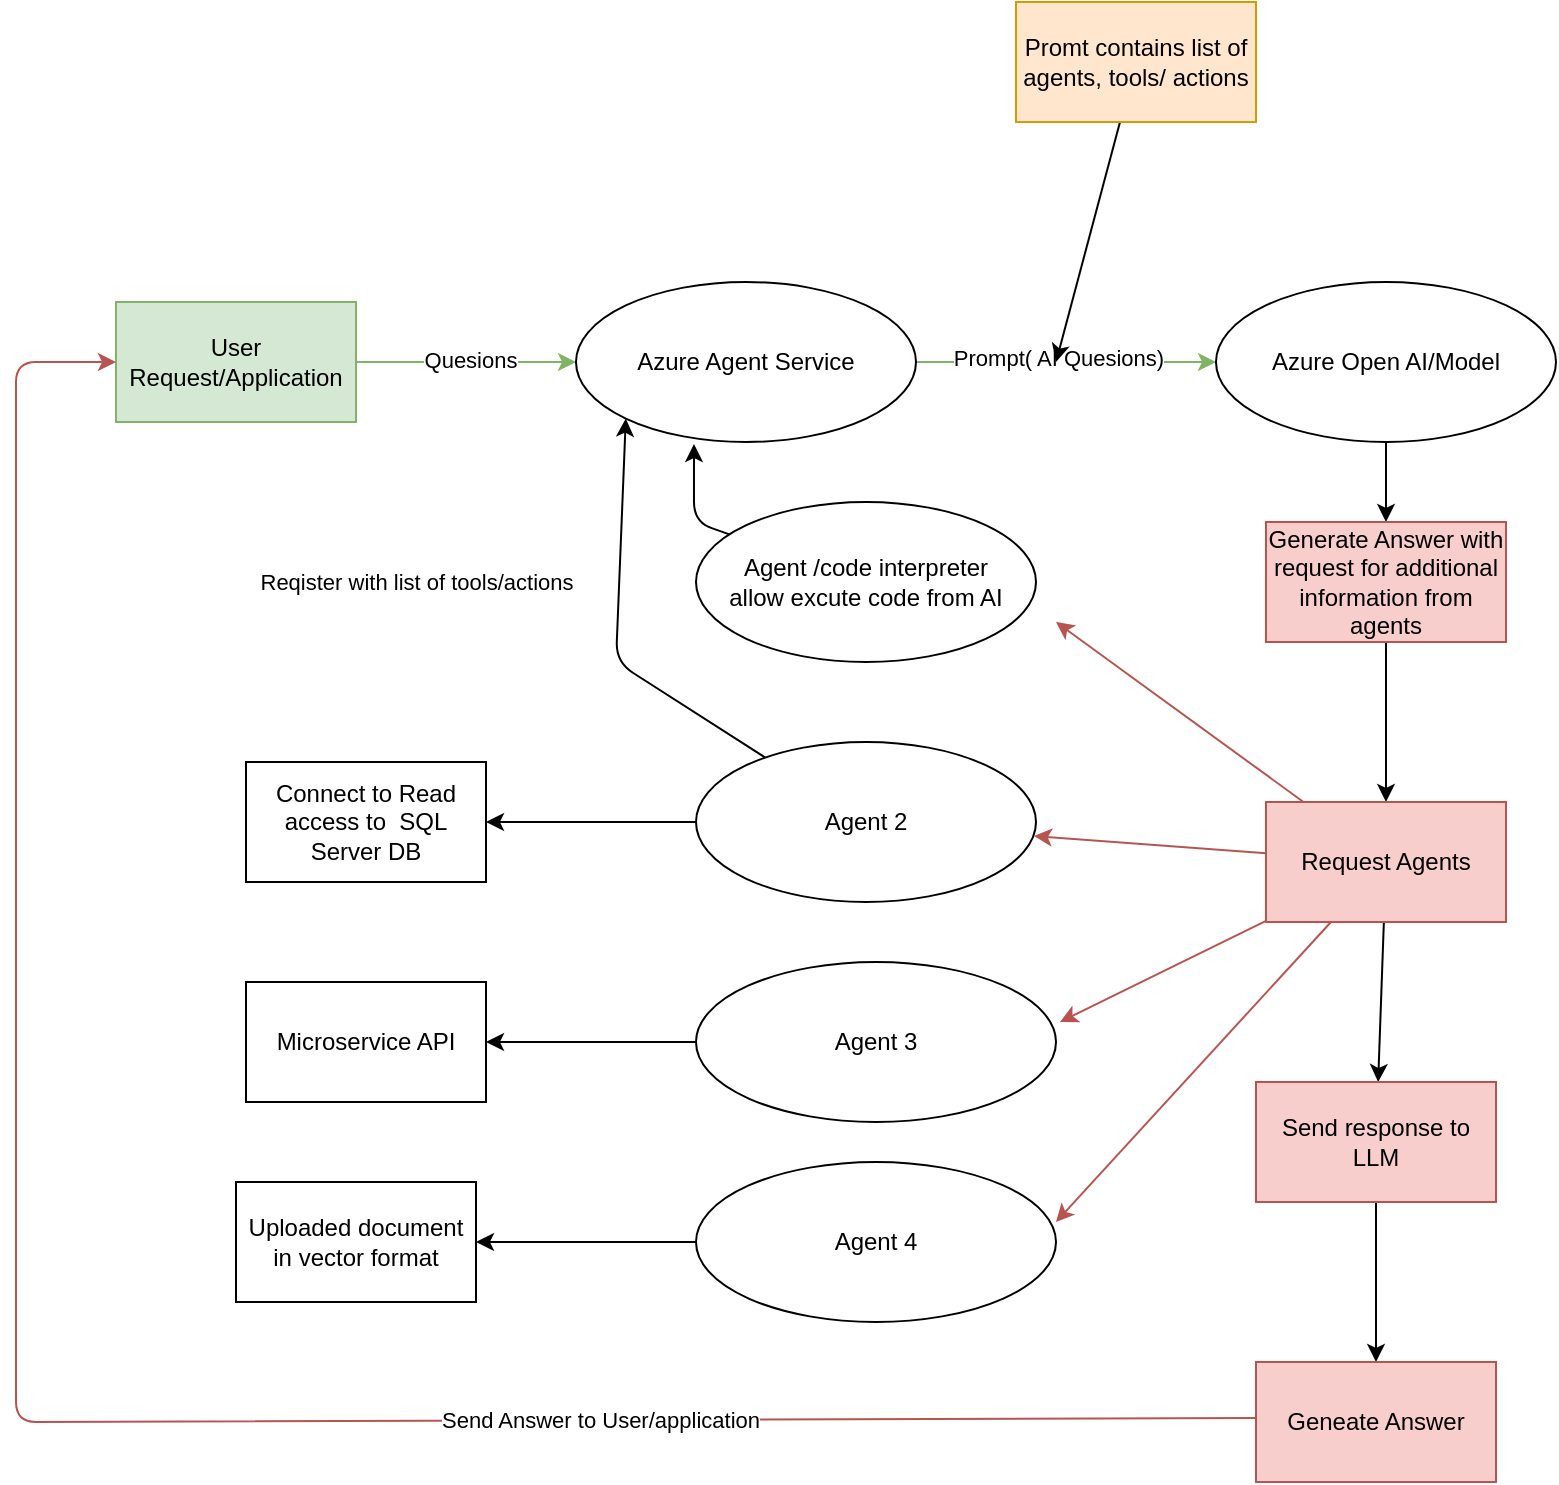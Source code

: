 <mxfile>
    <diagram id="aNoRJjHvZNfcnz8kLHEr" name="Page-1">
        <mxGraphModel dx="961" dy="702" grid="1" gridSize="10" guides="1" tooltips="1" connect="1" arrows="1" fold="1" page="1" pageScale="1" pageWidth="850" pageHeight="1100" math="0" shadow="0">
            <root>
                <mxCell id="0"/>
                <mxCell id="1" parent="0"/>
                <mxCell id="4" value="" style="edgeStyle=none;html=1;fillColor=#d5e8d4;strokeColor=#82b366;" edge="1" parent="1" source="2" target="3">
                    <mxGeometry relative="1" as="geometry"/>
                </mxCell>
                <mxCell id="8" value="Quesions" style="edgeLabel;html=1;align=center;verticalAlign=middle;resizable=0;points=[];" vertex="1" connectable="0" parent="4">
                    <mxGeometry x="0.04" y="1" relative="1" as="geometry">
                        <mxPoint as="offset"/>
                    </mxGeometry>
                </mxCell>
                <mxCell id="2" value="User Request/Application" style="rounded=0;whiteSpace=wrap;html=1;fillColor=#d5e8d4;strokeColor=#82b366;" vertex="1" parent="1">
                    <mxGeometry x="80" y="180" width="120" height="60" as="geometry"/>
                </mxCell>
                <mxCell id="6" value="" style="edgeStyle=none;html=1;fillColor=#d5e8d4;strokeColor=#82b366;" edge="1" parent="1" source="3" target="5">
                    <mxGeometry relative="1" as="geometry"/>
                </mxCell>
                <mxCell id="9" value="Prompt( AI Quesions)" style="edgeLabel;html=1;align=center;verticalAlign=middle;resizable=0;points=[];" vertex="1" connectable="0" parent="6">
                    <mxGeometry x="-0.062" y="2" relative="1" as="geometry">
                        <mxPoint as="offset"/>
                    </mxGeometry>
                </mxCell>
                <mxCell id="3" value="Azure Agent Service" style="ellipse;whiteSpace=wrap;html=1;rounded=0;" vertex="1" parent="1">
                    <mxGeometry x="310" y="170" width="170" height="80" as="geometry"/>
                </mxCell>
                <mxCell id="25" value="" style="edgeStyle=none;html=1;" edge="1" parent="1" source="5" target="24">
                    <mxGeometry relative="1" as="geometry"/>
                </mxCell>
                <mxCell id="5" value="Azure Open AI/Model" style="ellipse;whiteSpace=wrap;html=1;rounded=0;" vertex="1" parent="1">
                    <mxGeometry x="630" y="170" width="170" height="80" as="geometry"/>
                </mxCell>
                <mxCell id="10" value="Agent /code interpreter&lt;br&gt;allow excute code from AI" style="ellipse;whiteSpace=wrap;html=1;rounded=0;" vertex="1" parent="1">
                    <mxGeometry x="370" y="280" width="170" height="80" as="geometry"/>
                </mxCell>
                <mxCell id="21" style="edgeStyle=none;html=1;entryX=0;entryY=1;entryDx=0;entryDy=0;" edge="1" parent="1" source="12" target="3">
                    <mxGeometry relative="1" as="geometry">
                        <Array as="points">
                            <mxPoint x="330" y="360"/>
                        </Array>
                    </mxGeometry>
                </mxCell>
                <mxCell id="29" value="" style="edgeStyle=none;html=1;" edge="1" parent="1" source="12" target="28">
                    <mxGeometry relative="1" as="geometry"/>
                </mxCell>
                <mxCell id="12" value="Agent 2" style="ellipse;whiteSpace=wrap;html=1;rounded=0;" vertex="1" parent="1">
                    <mxGeometry x="370" y="400" width="170" height="80" as="geometry"/>
                </mxCell>
                <mxCell id="16" style="edgeStyle=none;html=1;" edge="1" parent="1" source="15">
                    <mxGeometry relative="1" as="geometry">
                        <mxPoint x="550" y="210" as="targetPoint"/>
                    </mxGeometry>
                </mxCell>
                <mxCell id="15" value="Promt contains list of agents, tools/ actions" style="rounded=0;whiteSpace=wrap;html=1;fillColor=#ffe6cc;strokeColor=#d79b00;" vertex="1" parent="1">
                    <mxGeometry x="530" y="30" width="120" height="60" as="geometry"/>
                </mxCell>
                <mxCell id="19" style="edgeStyle=none;html=1;entryX=0.347;entryY=1.013;entryDx=0;entryDy=0;entryPerimeter=0;" edge="1" parent="1" source="10" target="3">
                    <mxGeometry relative="1" as="geometry">
                        <Array as="points">
                            <mxPoint x="369" y="290"/>
                        </Array>
                    </mxGeometry>
                </mxCell>
                <mxCell id="20" value="Reqister with list of tools/actions" style="edgeLabel;html=1;align=center;verticalAlign=middle;resizable=0;points=[];" vertex="1" connectable="0" parent="19">
                    <mxGeometry x="0.033" y="3" relative="1" as="geometry">
                        <mxPoint x="-136" y="41" as="offset"/>
                    </mxGeometry>
                </mxCell>
                <mxCell id="27" value="" style="edgeStyle=none;html=1;" edge="1" parent="1" source="24" target="26">
                    <mxGeometry relative="1" as="geometry"/>
                </mxCell>
                <mxCell id="24" value="Generate Answer with request for additional information from agents" style="whiteSpace=wrap;html=1;rounded=0;fillColor=#f8cecc;strokeColor=#b85450;" vertex="1" parent="1">
                    <mxGeometry x="655" y="290" width="120" height="60" as="geometry"/>
                </mxCell>
                <mxCell id="33" style="edgeStyle=none;html=1;fillColor=#f8cecc;strokeColor=#b85450;" edge="1" parent="1" source="26">
                    <mxGeometry relative="1" as="geometry">
                        <mxPoint x="550" y="340" as="targetPoint"/>
                    </mxGeometry>
                </mxCell>
                <mxCell id="41" value="" style="edgeStyle=none;html=1;" edge="1" parent="1" source="26" target="40">
                    <mxGeometry relative="1" as="geometry"/>
                </mxCell>
                <mxCell id="26" value="Request Agents" style="whiteSpace=wrap;html=1;rounded=0;fillColor=#f8cecc;strokeColor=#b85450;" vertex="1" parent="1">
                    <mxGeometry x="655" y="430" width="120" height="60" as="geometry"/>
                </mxCell>
                <mxCell id="28" value="Connect to Read access to&amp;nbsp; SQL Server DB" style="whiteSpace=wrap;html=1;rounded=0;" vertex="1" parent="1">
                    <mxGeometry x="145" y="410" width="120" height="60" as="geometry"/>
                </mxCell>
                <mxCell id="32" value="" style="edgeStyle=none;html=1;" edge="1" parent="1" source="30" target="31">
                    <mxGeometry relative="1" as="geometry"/>
                </mxCell>
                <mxCell id="30" value="Agent 3" style="ellipse;whiteSpace=wrap;html=1;" vertex="1" parent="1">
                    <mxGeometry x="370" y="510" width="180" height="80" as="geometry"/>
                </mxCell>
                <mxCell id="31" value="Microservice API" style="whiteSpace=wrap;html=1;" vertex="1" parent="1">
                    <mxGeometry x="145" y="520" width="120" height="60" as="geometry"/>
                </mxCell>
                <mxCell id="34" style="edgeStyle=none;html=1;entryX=0.994;entryY=0.588;entryDx=0;entryDy=0;entryPerimeter=0;fillColor=#f8cecc;strokeColor=#b85450;" edge="1" parent="1" source="26" target="12">
                    <mxGeometry relative="1" as="geometry"/>
                </mxCell>
                <mxCell id="35" style="edgeStyle=none;html=1;entryX=1.011;entryY=0.375;entryDx=0;entryDy=0;entryPerimeter=0;fillColor=#f8cecc;strokeColor=#b85450;" edge="1" parent="1" source="26" target="30">
                    <mxGeometry relative="1" as="geometry"/>
                </mxCell>
                <mxCell id="38" value="" style="edgeStyle=none;html=1;" edge="1" parent="1" source="36" target="37">
                    <mxGeometry relative="1" as="geometry"/>
                </mxCell>
                <mxCell id="36" value="Agent 4" style="ellipse;whiteSpace=wrap;html=1;" vertex="1" parent="1">
                    <mxGeometry x="370" y="610" width="180" height="80" as="geometry"/>
                </mxCell>
                <mxCell id="37" value="Uploaded document in vector format" style="whiteSpace=wrap;html=1;" vertex="1" parent="1">
                    <mxGeometry x="140" y="620" width="120" height="60" as="geometry"/>
                </mxCell>
                <mxCell id="39" style="edgeStyle=none;html=1;entryX=1;entryY=0.375;entryDx=0;entryDy=0;entryPerimeter=0;fillColor=#f8cecc;strokeColor=#b85450;" edge="1" parent="1" source="26" target="36">
                    <mxGeometry relative="1" as="geometry"/>
                </mxCell>
                <mxCell id="43" value="" style="edgeStyle=none;html=1;" edge="1" parent="1" source="40" target="42">
                    <mxGeometry relative="1" as="geometry"/>
                </mxCell>
                <mxCell id="40" value="Send response to LLM" style="whiteSpace=wrap;html=1;fillColor=#f8cecc;strokeColor=#b85450;rounded=0;" vertex="1" parent="1">
                    <mxGeometry x="650" y="570" width="120" height="60" as="geometry"/>
                </mxCell>
                <mxCell id="42" value="Geneate Answer" style="whiteSpace=wrap;html=1;fillColor=#f8cecc;strokeColor=#b85450;rounded=0;" vertex="1" parent="1">
                    <mxGeometry x="650" y="710" width="120" height="60" as="geometry"/>
                </mxCell>
                <mxCell id="44" style="edgeStyle=none;html=1;entryX=0;entryY=0.5;entryDx=0;entryDy=0;fillColor=#f8cecc;strokeColor=#b85450;" edge="1" parent="1" target="2">
                    <mxGeometry relative="1" as="geometry">
                        <mxPoint x="650.003" y="738.02" as="sourcePoint"/>
                        <mxPoint x="102.16" y="270" as="targetPoint"/>
                        <Array as="points">
                            <mxPoint x="30" y="740"/>
                            <mxPoint x="30" y="210"/>
                        </Array>
                    </mxGeometry>
                </mxCell>
                <mxCell id="45" value="Send Answer to User/application" style="edgeLabel;html=1;align=center;verticalAlign=middle;resizable=0;points=[];" vertex="1" connectable="0" parent="44">
                    <mxGeometry x="-0.453" relative="1" as="geometry">
                        <mxPoint as="offset"/>
                    </mxGeometry>
                </mxCell>
            </root>
        </mxGraphModel>
    </diagram>
</mxfile>